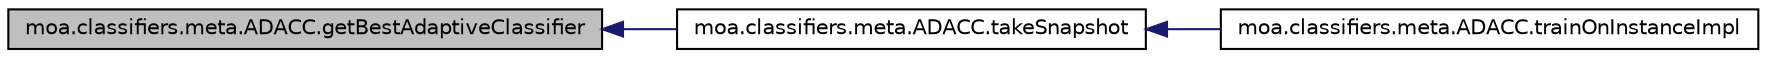 digraph G
{
  edge [fontname="Helvetica",fontsize="10",labelfontname="Helvetica",labelfontsize="10"];
  node [fontname="Helvetica",fontsize="10",shape=record];
  rankdir=LR;
  Node1 [label="moa.classifiers.meta.ADACC.getBestAdaptiveClassifier",height=0.2,width=0.4,color="black", fillcolor="grey75", style="filled" fontcolor="black"];
  Node1 -> Node2 [dir=back,color="midnightblue",fontsize="10",style="solid",fontname="Helvetica"];
  Node2 [label="moa.classifiers.meta.ADACC.takeSnapshot",height=0.2,width=0.4,color="black", fillcolor="white", style="filled",URL="$classmoa_1_1classifiers_1_1meta_1_1ADACC.html#a3689b1cc035b176acc6da2e1434bd12c",tooltip="If the environment is stable enough, take a snapshot (a copy) of the best adaptive..."];
  Node2 -> Node3 [dir=back,color="midnightblue",fontsize="10",style="solid",fontname="Helvetica"];
  Node3 [label="moa.classifiers.meta.ADACC.trainOnInstanceImpl",height=0.2,width=0.4,color="black", fillcolor="white", style="filled",URL="$classmoa_1_1classifiers_1_1meta_1_1ADACC.html#afac7020458c562ced7fb327021d15e92",tooltip="Trains this classifier incrementally using the given instance."];
}
